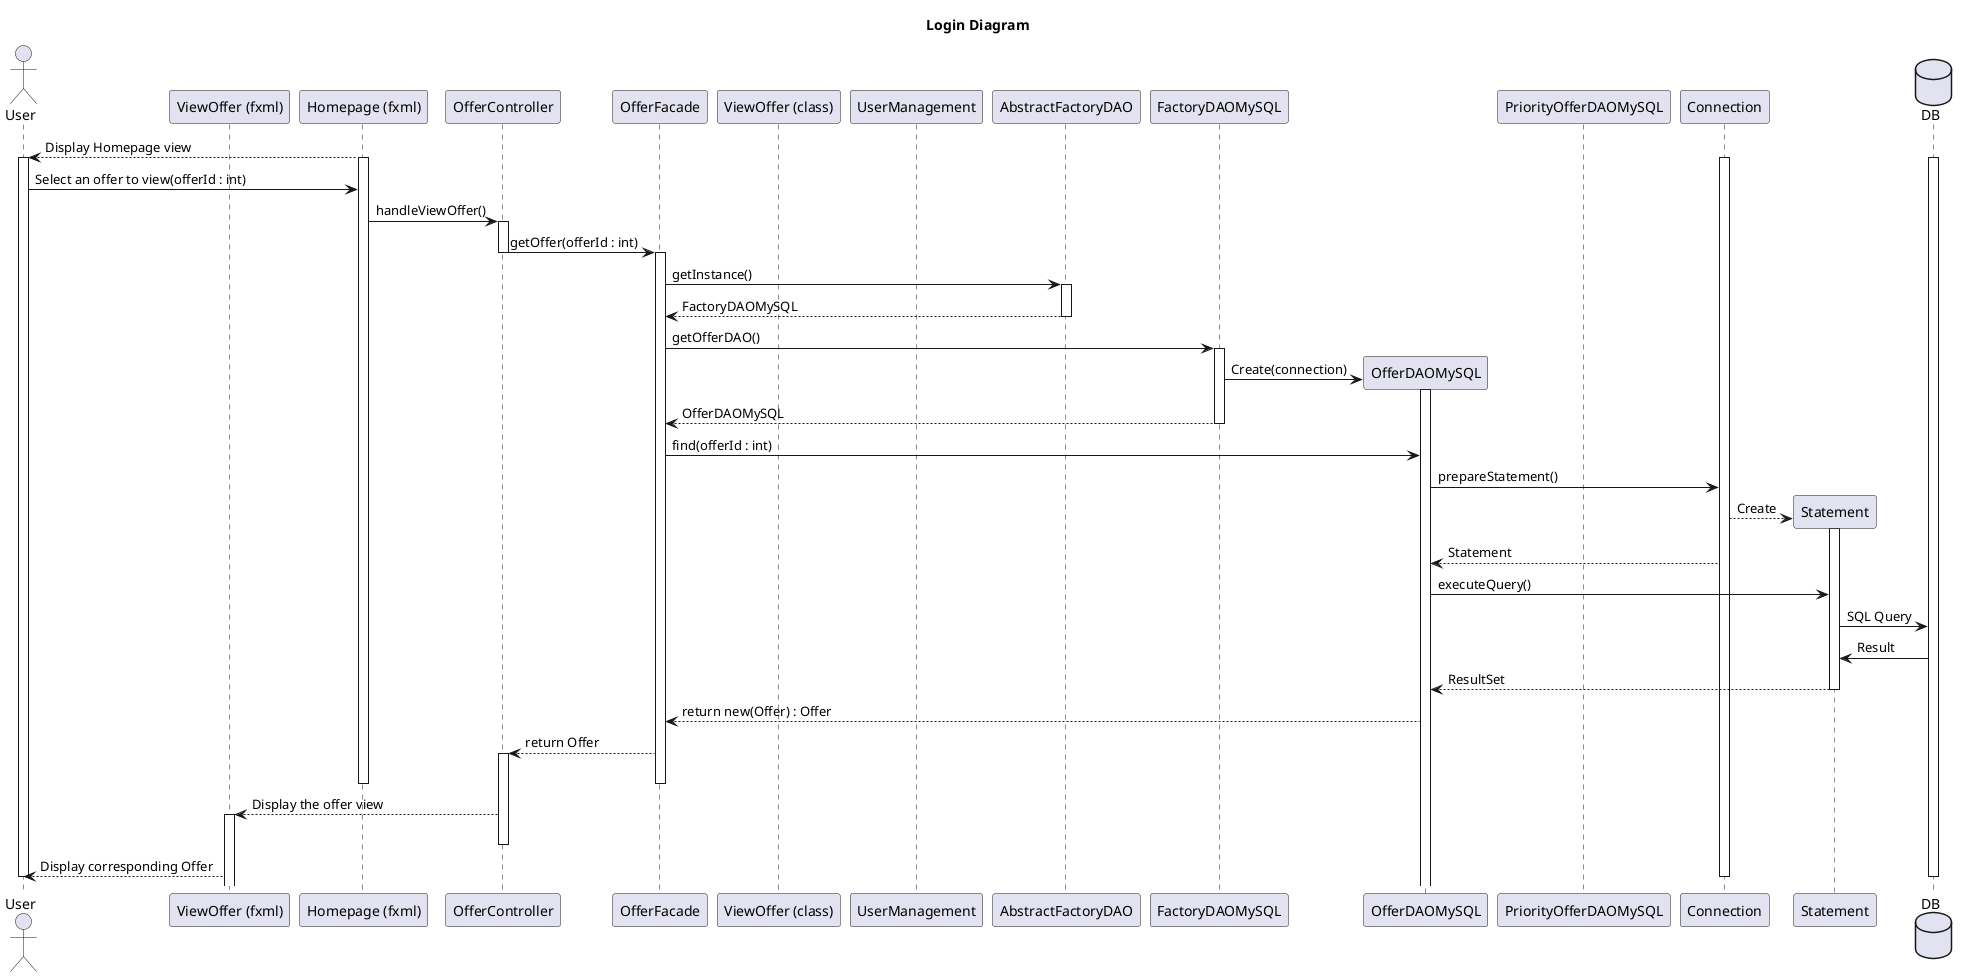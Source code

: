 @startuml
title Login Diagram

actor User
participant "ViewOffer (fxml)"
participant "Homepage (fxml)"
participant OfferController
participant OfferFacade
participant "ViewOffer (class)"
participant UserManagement
participant AbstractFactoryDAO
participant FactoryDAOMySQL
participant OfferDAOMySQL
participant PriorityOfferDAOMySQL
participant Connection
participant Statement
database DB


"Homepage (fxml)"-->User: Display Homepage view

activate "Homepage (fxml)"
activate User
activate DB
activate Connection

User->"Homepage (fxml)":Select an offer to view(offerId : int)

"Homepage (fxml)"->OfferController: handleViewOffer()

activate OfferController

OfferController->OfferFacade:getOffer(offerId : int)

deactivate OfferController

activate OfferFacade

OfferFacade->AbstractFactoryDAO:getInstance()
activate AbstractFactoryDAO










AbstractFactoryDAO--> OfferFacade : FactoryDAOMySQL
deactivate AbstractFactoryDAO

OfferFacade -> FactoryDAOMySQL:getOfferDAO()

activate FactoryDAOMySQL

FactoryDAOMySQL->OfferDAOMySQL **:Create(connection)

activate OfferDAOMySQL
FactoryDAOMySQL-->OfferFacade:OfferDAOMySQL

deactivate FactoryDAOMySQL

OfferFacade->OfferDAOMySQL: find(offerId : int)

OfferDAOMySQL->Connection: prepareStatement()

Connection-->Statement **: Create

activate Statement

Connection-->OfferDAOMySQL: Statement


OfferDAOMySQL->Statement:executeQuery()

Statement->DB: SQL Query

DB->Statement:Result

Statement-->OfferDAOMySQL: ResultSet

deactivate Statement

OfferDAOMySQL-->OfferFacade: return new(Offer) : Offer

OfferFacade-->OfferController : return Offer
activate OfferController

deactivate OfferFacade
deactivate "Homepage (fxml)"

OfferController-->"ViewOffer (fxml)": Display the offer view
activate "ViewOffer (fxml)"

deactivate OfferController

"ViewOffer (fxml)"-->User: Display corresponding Offer
deactivate Connection
deactivate DB
deactivate UserManagement
deactivate User

@enduml